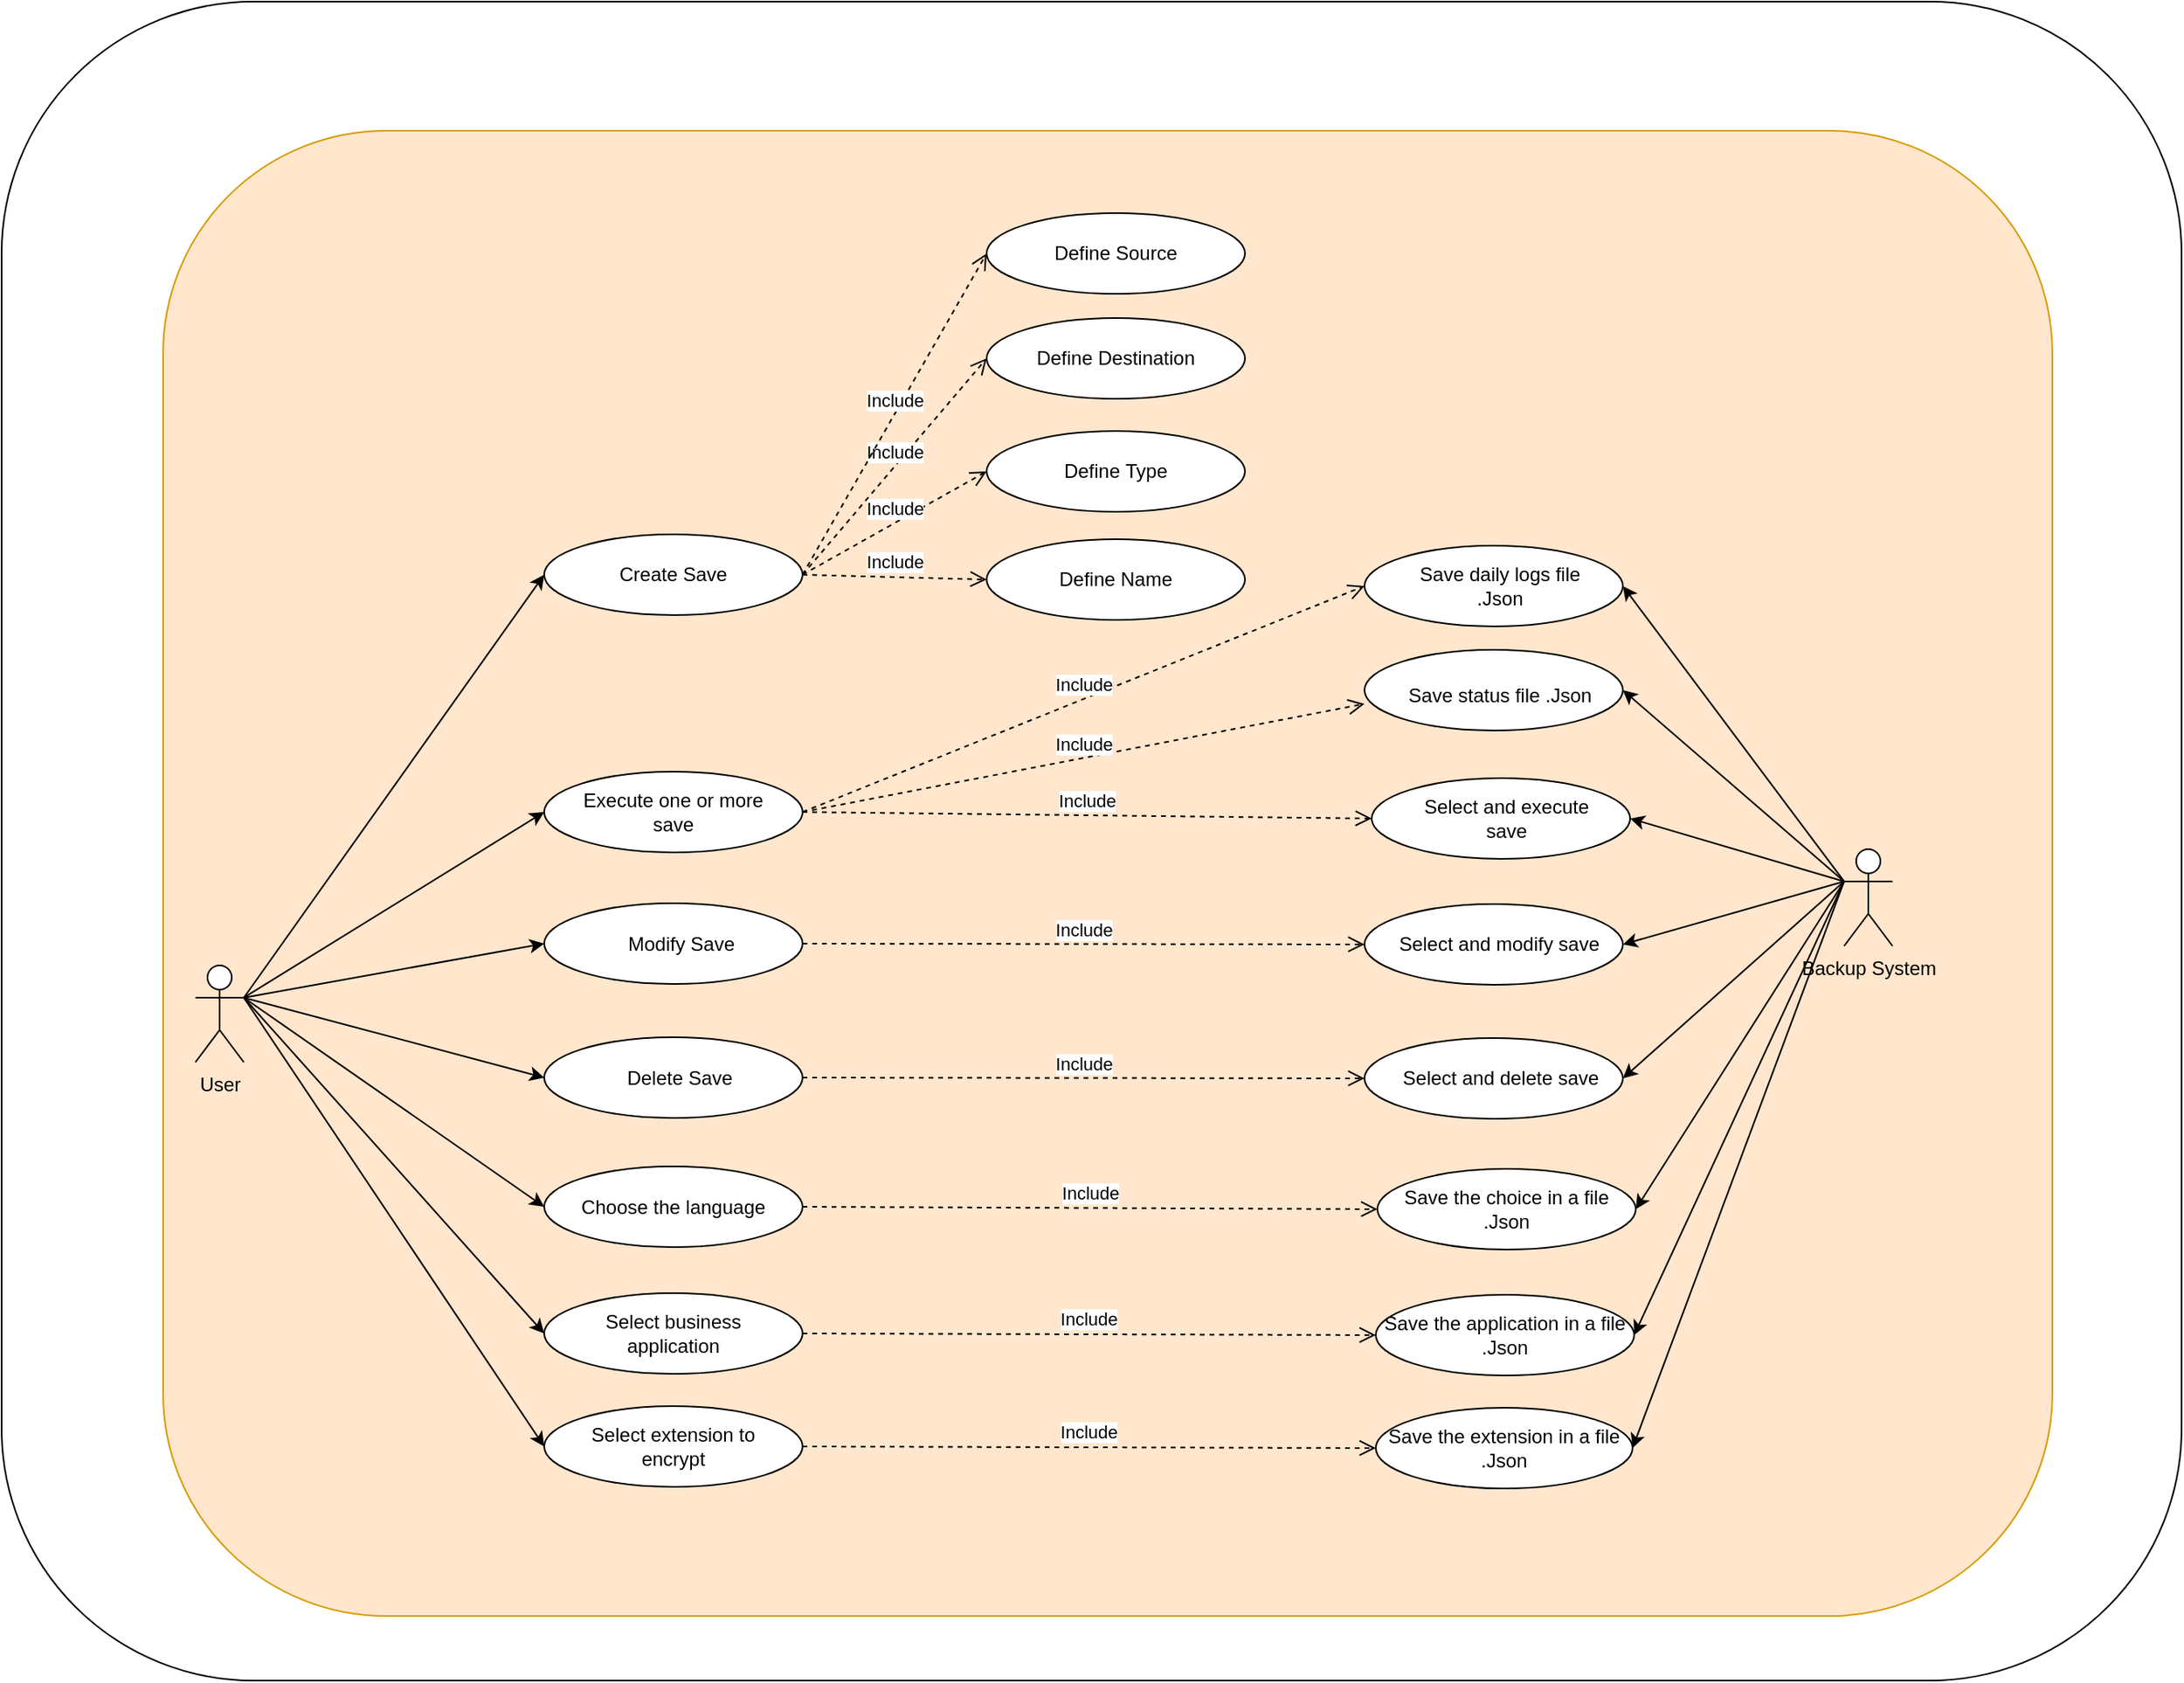 <mxfile version="20.8.20" type="device"><diagram id="C5RBs43oDa-KdzZeNtuy" name="Page-1"><mxGraphModel dx="1750" dy="917" grid="1" gridSize="10" guides="1" tooltips="1" connect="1" arrows="1" fold="1" page="1" pageScale="1" pageWidth="827" pageHeight="1169" math="0" shadow="0"><root><mxCell id="WIyWlLk6GJQsqaUBKTNV-0"/><mxCell id="WIyWlLk6GJQsqaUBKTNV-1" parent="WIyWlLk6GJQsqaUBKTNV-0"/><mxCell id="UfHHtuT-koutfG5R-ICg-61" value="" style="rounded=1;whiteSpace=wrap;html=1;" parent="WIyWlLk6GJQsqaUBKTNV-1" vertex="1"><mxGeometry x="310" y="850" width="1350" height="1040" as="geometry"/></mxCell><mxCell id="UfHHtuT-koutfG5R-ICg-60" value="" style="rounded=1;whiteSpace=wrap;html=1;fillColor=#ffe6cc;strokeColor=#d79b00;" parent="WIyWlLk6GJQsqaUBKTNV-1" vertex="1"><mxGeometry x="410" y="930" width="1170" height="920" as="geometry"/></mxCell><mxCell id="UfHHtuT-koutfG5R-ICg-1" value="" style="ellipse;whiteSpace=wrap;html=1;" parent="WIyWlLk6GJQsqaUBKTNV-1" vertex="1"><mxGeometry x="646" y="1571.5" width="160" height="50" as="geometry"/></mxCell><mxCell id="UfHHtuT-koutfG5R-ICg-2" value="" style="ellipse;whiteSpace=wrap;html=1;" parent="WIyWlLk6GJQsqaUBKTNV-1" vertex="1"><mxGeometry x="1154" y="1409" width="160" height="50" as="geometry"/></mxCell><mxCell id="UfHHtuT-koutfG5R-ICg-3" value="" style="ellipse;whiteSpace=wrap;html=1;" parent="WIyWlLk6GJQsqaUBKTNV-1" vertex="1"><mxGeometry x="1154" y="1251.5" width="160" height="50" as="geometry"/></mxCell><mxCell id="UfHHtuT-koutfG5R-ICg-4" value="Choose the language" style="text;html=1;strokeColor=none;fillColor=none;align=center;verticalAlign=middle;whiteSpace=wrap;rounded=0;" parent="WIyWlLk6GJQsqaUBKTNV-1" vertex="1"><mxGeometry x="666" y="1586.5" width="120" height="20" as="geometry"/></mxCell><mxCell id="UfHHtuT-koutfG5R-ICg-5" value="" style="ellipse;whiteSpace=wrap;html=1;" parent="WIyWlLk6GJQsqaUBKTNV-1" vertex="1"><mxGeometry x="920" y="1183" width="160" height="50" as="geometry"/></mxCell><mxCell id="UfHHtuT-koutfG5R-ICg-6" value="" style="ellipse;whiteSpace=wrap;html=1;" parent="WIyWlLk6GJQsqaUBKTNV-1" vertex="1"><mxGeometry x="920" y="1116" width="160" height="50" as="geometry"/></mxCell><mxCell id="UfHHtuT-koutfG5R-ICg-7" value="" style="ellipse;whiteSpace=wrap;html=1;" parent="WIyWlLk6GJQsqaUBKTNV-1" vertex="1"><mxGeometry x="920" y="1046" width="160" height="50" as="geometry"/></mxCell><mxCell id="UfHHtuT-koutfG5R-ICg-8" value="" style="ellipse;whiteSpace=wrap;html=1;" parent="WIyWlLk6GJQsqaUBKTNV-1" vertex="1"><mxGeometry x="920" y="981" width="160" height="50" as="geometry"/></mxCell><mxCell id="UfHHtuT-koutfG5R-ICg-9" value="Select and modify save" style="text;html=1;strokeColor=none;fillColor=none;align=center;verticalAlign=middle;whiteSpace=wrap;rounded=0;" parent="WIyWlLk6GJQsqaUBKTNV-1" vertex="1"><mxGeometry x="1174" y="1424" width="127" height="20" as="geometry"/></mxCell><mxCell id="UfHHtuT-koutfG5R-ICg-10" value="Define Name" style="text;html=1;strokeColor=none;fillColor=none;align=center;verticalAlign=middle;whiteSpace=wrap;rounded=0;" parent="WIyWlLk6GJQsqaUBKTNV-1" vertex="1"><mxGeometry x="950" y="1195.5" width="100" height="25" as="geometry"/></mxCell><mxCell id="UfHHtuT-koutfG5R-ICg-11" value="Define&amp;nbsp;Type" style="text;html=1;strokeColor=none;fillColor=none;align=center;verticalAlign=middle;whiteSpace=wrap;rounded=0;" parent="WIyWlLk6GJQsqaUBKTNV-1" vertex="1"><mxGeometry x="940" y="1131" width="120" height="20" as="geometry"/></mxCell><mxCell id="UfHHtuT-koutfG5R-ICg-12" value="Define&amp;nbsp;Source" style="text;html=1;strokeColor=none;fillColor=none;align=center;verticalAlign=middle;whiteSpace=wrap;rounded=0;" parent="WIyWlLk6GJQsqaUBKTNV-1" vertex="1"><mxGeometry x="940" y="996" width="120" height="20" as="geometry"/></mxCell><mxCell id="UfHHtuT-koutfG5R-ICg-13" value="Define&amp;nbsp;Destination" style="text;html=1;strokeColor=none;fillColor=none;align=center;verticalAlign=middle;whiteSpace=wrap;rounded=0;" parent="WIyWlLk6GJQsqaUBKTNV-1" vertex="1"><mxGeometry x="940" y="1061" width="120" height="20" as="geometry"/></mxCell><mxCell id="UfHHtuT-koutfG5R-ICg-14" value="Backup System" style="shape=umlActor;verticalLabelPosition=bottom;verticalAlign=top;html=1;outlineConnect=0;" parent="WIyWlLk6GJQsqaUBKTNV-1" vertex="1"><mxGeometry x="1451" y="1375" width="30" height="60" as="geometry"/></mxCell><mxCell id="UfHHtuT-koutfG5R-ICg-15" value="" style="endArrow=classic;html=1;rounded=0;exitX=0;exitY=0.333;exitDx=0;exitDy=0;exitPerimeter=0;entryX=1;entryY=0.5;entryDx=0;entryDy=0;" parent="WIyWlLk6GJQsqaUBKTNV-1" source="UfHHtuT-koutfG5R-ICg-14" target="UfHHtuT-koutfG5R-ICg-3" edge="1"><mxGeometry width="50" height="50" relative="1" as="geometry"><mxPoint x="1342" y="1347" as="sourcePoint"/><mxPoint x="1314" y="1388" as="targetPoint"/></mxGeometry></mxCell><mxCell id="UfHHtuT-koutfG5R-ICg-16" value="" style="endArrow=classic;html=1;rounded=0;exitX=0;exitY=0.333;exitDx=0;exitDy=0;exitPerimeter=0;entryX=1;entryY=0.5;entryDx=0;entryDy=0;" parent="WIyWlLk6GJQsqaUBKTNV-1" source="UfHHtuT-koutfG5R-ICg-14" target="UfHHtuT-koutfG5R-ICg-2" edge="1"><mxGeometry width="50" height="50" relative="1" as="geometry"><mxPoint x="1440" y="1405" as="sourcePoint"/><mxPoint x="1309" y="1448" as="targetPoint"/></mxGeometry></mxCell><mxCell id="UfHHtuT-koutfG5R-ICg-17" value="" style="endArrow=classic;html=1;rounded=0;entryX=0;entryY=0.5;entryDx=0;entryDy=0;exitX=1;exitY=0.333;exitDx=0;exitDy=0;exitPerimeter=0;" parent="WIyWlLk6GJQsqaUBKTNV-1" source="UfHHtuT-koutfG5R-ICg-27" target="UfHHtuT-koutfG5R-ICg-1" edge="1"><mxGeometry width="50" height="50" relative="1" as="geometry"><mxPoint x="502" y="1630" as="sourcePoint"/><mxPoint x="651" y="1285" as="targetPoint"/></mxGeometry></mxCell><mxCell id="UfHHtuT-koutfG5R-ICg-18" value="" style="ellipse;whiteSpace=wrap;html=1;" parent="WIyWlLk6GJQsqaUBKTNV-1" vertex="1"><mxGeometry x="646" y="1180" width="160" height="50" as="geometry"/></mxCell><mxCell id="UfHHtuT-koutfG5R-ICg-19" value="" style="ellipse;whiteSpace=wrap;html=1;" parent="WIyWlLk6GJQsqaUBKTNV-1" vertex="1"><mxGeometry x="646" y="1408.5" width="160" height="50" as="geometry"/></mxCell><mxCell id="UfHHtuT-koutfG5R-ICg-20" value="" style="ellipse;whiteSpace=wrap;html=1;" parent="WIyWlLk6GJQsqaUBKTNV-1" vertex="1"><mxGeometry x="646" y="1491.5" width="160" height="50" as="geometry"/></mxCell><mxCell id="UfHHtuT-koutfG5R-ICg-21" value="" style="ellipse;whiteSpace=wrap;html=1;" parent="WIyWlLk6GJQsqaUBKTNV-1" vertex="1"><mxGeometry x="1154" y="1492" width="160" height="50" as="geometry"/></mxCell><mxCell id="UfHHtuT-koutfG5R-ICg-22" value="" style="endArrow=classic;html=1;rounded=0;entryX=1;entryY=0.5;entryDx=0;entryDy=0;exitX=0;exitY=0.333;exitDx=0;exitDy=0;exitPerimeter=0;" parent="WIyWlLk6GJQsqaUBKTNV-1" source="UfHHtuT-koutfG5R-ICg-14" target="UfHHtuT-koutfG5R-ICg-21" edge="1"><mxGeometry width="50" height="50" relative="1" as="geometry"><mxPoint x="1431" y="1398" as="sourcePoint"/><mxPoint x="1324" y="1410" as="targetPoint"/></mxGeometry></mxCell><mxCell id="UfHHtuT-koutfG5R-ICg-23" value="Create Save" style="text;html=1;strokeColor=none;fillColor=none;align=center;verticalAlign=middle;whiteSpace=wrap;rounded=0;" parent="WIyWlLk6GJQsqaUBKTNV-1" vertex="1"><mxGeometry x="661" y="1195" width="130" height="20" as="geometry"/></mxCell><mxCell id="UfHHtuT-koutfG5R-ICg-24" value="Delete Save" style="text;html=1;strokeColor=none;fillColor=none;align=center;verticalAlign=middle;whiteSpace=wrap;rounded=0;" parent="WIyWlLk6GJQsqaUBKTNV-1" vertex="1"><mxGeometry x="665" y="1506.5" width="130" height="20" as="geometry"/></mxCell><mxCell id="UfHHtuT-koutfG5R-ICg-25" value="Modify Save" style="text;html=1;strokeColor=none;fillColor=none;align=center;verticalAlign=middle;whiteSpace=wrap;rounded=0;" parent="WIyWlLk6GJQsqaUBKTNV-1" vertex="1"><mxGeometry x="666" y="1423.5" width="130" height="20" as="geometry"/></mxCell><mxCell id="UfHHtuT-koutfG5R-ICg-26" value="Select and delete save" style="text;html=1;strokeColor=none;fillColor=none;align=center;verticalAlign=middle;whiteSpace=wrap;rounded=0;" parent="WIyWlLk6GJQsqaUBKTNV-1" vertex="1"><mxGeometry x="1170" y="1507" width="137" height="20" as="geometry"/></mxCell><mxCell id="UfHHtuT-koutfG5R-ICg-27" value="User" style="shape=umlActor;verticalLabelPosition=bottom;verticalAlign=top;html=1;outlineConnect=0;" parent="WIyWlLk6GJQsqaUBKTNV-1" vertex="1"><mxGeometry x="430" y="1447" width="30" height="60" as="geometry"/></mxCell><mxCell id="UfHHtuT-koutfG5R-ICg-28" value="Include" style="html=1;verticalAlign=bottom;endArrow=open;dashed=1;endSize=8;rounded=0;exitX=1;exitY=0.5;exitDx=0;exitDy=0;entryX=0;entryY=0.5;entryDx=0;entryDy=0;" parent="WIyWlLk6GJQsqaUBKTNV-1" source="UfHHtuT-koutfG5R-ICg-19" target="UfHHtuT-koutfG5R-ICg-2" edge="1"><mxGeometry relative="1" as="geometry"><mxPoint x="901" y="1528" as="sourcePoint"/><mxPoint x="975" y="1410" as="targetPoint"/></mxGeometry></mxCell><mxCell id="UfHHtuT-koutfG5R-ICg-29" value="Include" style="html=1;verticalAlign=bottom;endArrow=open;dashed=1;endSize=8;rounded=0;exitX=1;exitY=0.5;exitDx=0;exitDy=0;entryX=0;entryY=0.5;entryDx=0;entryDy=0;" parent="WIyWlLk6GJQsqaUBKTNV-1" source="UfHHtuT-koutfG5R-ICg-20" target="UfHHtuT-koutfG5R-ICg-21" edge="1"><mxGeometry relative="1" as="geometry"><mxPoint x="831" y="1564" as="sourcePoint"/><mxPoint x="1184" y="1564" as="targetPoint"/></mxGeometry></mxCell><mxCell id="UfHHtuT-koutfG5R-ICg-30" value="" style="endArrow=classic;html=1;rounded=0;entryX=0;entryY=0.5;entryDx=0;entryDy=0;exitX=1;exitY=0.333;exitDx=0;exitDy=0;exitPerimeter=0;" parent="WIyWlLk6GJQsqaUBKTNV-1" source="UfHHtuT-koutfG5R-ICg-27" target="UfHHtuT-koutfG5R-ICg-20" edge="1"><mxGeometry width="50" height="50" relative="1" as="geometry"><mxPoint x="461" y="1477" as="sourcePoint"/><mxPoint x="651" y="1645" as="targetPoint"/></mxGeometry></mxCell><mxCell id="UfHHtuT-koutfG5R-ICg-31" value="" style="endArrow=classic;html=1;rounded=0;entryX=0;entryY=0.5;entryDx=0;entryDy=0;exitX=1;exitY=0.333;exitDx=0;exitDy=0;exitPerimeter=0;" parent="WIyWlLk6GJQsqaUBKTNV-1" source="UfHHtuT-koutfG5R-ICg-27" target="UfHHtuT-koutfG5R-ICg-19" edge="1"><mxGeometry width="50" height="50" relative="1" as="geometry"><mxPoint x="470" y="1477" as="sourcePoint"/><mxPoint x="651" y="1565" as="targetPoint"/></mxGeometry></mxCell><mxCell id="UfHHtuT-koutfG5R-ICg-32" value="" style="endArrow=classic;html=1;rounded=0;entryX=0;entryY=0.5;entryDx=0;entryDy=0;exitX=1;exitY=0.333;exitDx=0;exitDy=0;exitPerimeter=0;" parent="WIyWlLk6GJQsqaUBKTNV-1" source="UfHHtuT-koutfG5R-ICg-27" target="UfHHtuT-koutfG5R-ICg-18" edge="1"><mxGeometry width="50" height="50" relative="1" as="geometry"><mxPoint x="470" y="1477" as="sourcePoint"/><mxPoint x="651" y="1482" as="targetPoint"/></mxGeometry></mxCell><mxCell id="UfHHtuT-koutfG5R-ICg-33" value="" style="ellipse;whiteSpace=wrap;html=1;" parent="WIyWlLk6GJQsqaUBKTNV-1" vertex="1"><mxGeometry x="646" y="1327" width="160" height="50" as="geometry"/></mxCell><mxCell id="UfHHtuT-koutfG5R-ICg-34" value="" style="endArrow=classic;html=1;rounded=0;entryX=0;entryY=0.5;entryDx=0;entryDy=0;exitX=1;exitY=0.333;exitDx=0;exitDy=0;exitPerimeter=0;" parent="WIyWlLk6GJQsqaUBKTNV-1" source="UfHHtuT-koutfG5R-ICg-27" target="UfHHtuT-koutfG5R-ICg-33" edge="1"><mxGeometry width="50" height="50" relative="1" as="geometry"><mxPoint x="470" y="1477" as="sourcePoint"/><mxPoint x="656" y="1548.5" as="targetPoint"/></mxGeometry></mxCell><mxCell id="UfHHtuT-koutfG5R-ICg-35" value="Execute one or more save" style="text;html=1;strokeColor=none;fillColor=none;align=center;verticalAlign=middle;whiteSpace=wrap;rounded=0;" parent="WIyWlLk6GJQsqaUBKTNV-1" vertex="1"><mxGeometry x="661" y="1342" width="130" height="20" as="geometry"/></mxCell><mxCell id="UfHHtuT-koutfG5R-ICg-36" value="" style="ellipse;whiteSpace=wrap;html=1;" parent="WIyWlLk6GJQsqaUBKTNV-1" vertex="1"><mxGeometry x="1158.5" y="1331" width="160" height="50" as="geometry"/></mxCell><mxCell id="UfHHtuT-koutfG5R-ICg-37" value="" style="endArrow=classic;html=1;rounded=0;exitX=0;exitY=0.333;exitDx=0;exitDy=0;exitPerimeter=0;entryX=1;entryY=0.5;entryDx=0;entryDy=0;" parent="WIyWlLk6GJQsqaUBKTNV-1" source="UfHHtuT-koutfG5R-ICg-14" target="UfHHtuT-koutfG5R-ICg-36" edge="1"><mxGeometry width="50" height="50" relative="1" as="geometry"><mxPoint x="1451" y="1317.5" as="sourcePoint"/><mxPoint x="1314" y="1310.5" as="targetPoint"/></mxGeometry></mxCell><mxCell id="UfHHtuT-koutfG5R-ICg-38" value="" style="ellipse;whiteSpace=wrap;html=1;" parent="WIyWlLk6GJQsqaUBKTNV-1" vertex="1"><mxGeometry x="1154" y="1187" width="160" height="50" as="geometry"/></mxCell><mxCell id="UfHHtuT-koutfG5R-ICg-39" value="Save status file .Json" style="text;html=1;strokeColor=none;fillColor=none;align=center;verticalAlign=middle;whiteSpace=wrap;rounded=0;" parent="WIyWlLk6GJQsqaUBKTNV-1" vertex="1"><mxGeometry x="1172.5" y="1270" width="130" height="20" as="geometry"/></mxCell><mxCell id="UfHHtuT-koutfG5R-ICg-40" value="" style="endArrow=classic;html=1;rounded=0;exitX=0;exitY=0.333;exitDx=0;exitDy=0;exitPerimeter=0;entryX=1;entryY=0.5;entryDx=0;entryDy=0;" parent="WIyWlLk6GJQsqaUBKTNV-1" source="UfHHtuT-koutfG5R-ICg-14" target="UfHHtuT-koutfG5R-ICg-38" edge="1"><mxGeometry width="50" height="50" relative="1" as="geometry"><mxPoint x="1451" y="1249.5" as="sourcePoint"/><mxPoint x="1314" y="1242.5" as="targetPoint"/></mxGeometry></mxCell><mxCell id="UfHHtuT-koutfG5R-ICg-41" value="Include" style="html=1;verticalAlign=bottom;endArrow=open;dashed=1;endSize=8;rounded=0;exitX=1;exitY=0.5;exitDx=0;exitDy=0;entryX=0;entryY=0.5;entryDx=0;entryDy=0;" parent="WIyWlLk6GJQsqaUBKTNV-1" source="UfHHtuT-koutfG5R-ICg-33" target="UfHHtuT-koutfG5R-ICg-36" edge="1"><mxGeometry relative="1" as="geometry"><mxPoint x="816" y="1467" as="sourcePoint"/><mxPoint x="1164" y="1470.5" as="targetPoint"/></mxGeometry></mxCell><mxCell id="UfHHtuT-koutfG5R-ICg-42" value="Select and execute save" style="text;html=1;strokeColor=none;fillColor=none;align=center;verticalAlign=middle;whiteSpace=wrap;rounded=0;" parent="WIyWlLk6GJQsqaUBKTNV-1" vertex="1"><mxGeometry x="1177" y="1346" width="130" height="20" as="geometry"/></mxCell><mxCell id="UfHHtuT-koutfG5R-ICg-43" value="Save daily logs file .Json" style="text;html=1;strokeColor=none;fillColor=none;align=center;verticalAlign=middle;whiteSpace=wrap;rounded=0;" parent="WIyWlLk6GJQsqaUBKTNV-1" vertex="1"><mxGeometry x="1172.5" y="1202" width="130" height="20" as="geometry"/></mxCell><mxCell id="UfHHtuT-koutfG5R-ICg-44" value="Include" style="html=1;verticalAlign=bottom;endArrow=open;dashed=1;endSize=8;rounded=0;exitX=1;exitY=0.5;exitDx=0;exitDy=0;entryX=0;entryY=0.67;entryDx=0;entryDy=0;entryPerimeter=0;" parent="WIyWlLk6GJQsqaUBKTNV-1" source="UfHHtuT-koutfG5R-ICg-33" target="UfHHtuT-koutfG5R-ICg-3" edge="1"><mxGeometry relative="1" as="geometry"><mxPoint x="816" y="1467" as="sourcePoint"/><mxPoint x="1413" y="1630" as="targetPoint"/></mxGeometry></mxCell><mxCell id="UfHHtuT-koutfG5R-ICg-45" value="Include" style="html=1;verticalAlign=bottom;endArrow=open;dashed=1;endSize=8;rounded=0;exitX=1;exitY=0.5;exitDx=0;exitDy=0;entryX=0;entryY=0.5;entryDx=0;entryDy=0;" parent="WIyWlLk6GJQsqaUBKTNV-1" source="UfHHtuT-koutfG5R-ICg-33" target="UfHHtuT-koutfG5R-ICg-38" edge="1"><mxGeometry relative="1" as="geometry"><mxPoint x="816" y="1467" as="sourcePoint"/><mxPoint x="1164" y="1398" as="targetPoint"/></mxGeometry></mxCell><mxCell id="UfHHtuT-koutfG5R-ICg-46" value="Include" style="html=1;verticalAlign=bottom;endArrow=open;dashed=1;endSize=8;rounded=0;exitX=1;exitY=0.5;exitDx=0;exitDy=0;entryX=0;entryY=0.5;entryDx=0;entryDy=0;" parent="WIyWlLk6GJQsqaUBKTNV-1" source="UfHHtuT-koutfG5R-ICg-18" target="UfHHtuT-koutfG5R-ICg-5" edge="1"><mxGeometry relative="1" as="geometry"><mxPoint x="816" y="1467" as="sourcePoint"/><mxPoint x="1164" y="1325" as="targetPoint"/></mxGeometry></mxCell><mxCell id="UfHHtuT-koutfG5R-ICg-47" value="Include" style="html=1;verticalAlign=bottom;endArrow=open;dashed=1;endSize=8;rounded=0;exitX=1;exitY=0.5;exitDx=0;exitDy=0;entryX=0;entryY=0.5;entryDx=0;entryDy=0;" parent="WIyWlLk6GJQsqaUBKTNV-1" source="UfHHtuT-koutfG5R-ICg-18" target="UfHHtuT-koutfG5R-ICg-6" edge="1"><mxGeometry relative="1" as="geometry"><mxPoint x="816" y="1215" as="sourcePoint"/><mxPoint x="930" y="1302" as="targetPoint"/></mxGeometry></mxCell><mxCell id="UfHHtuT-koutfG5R-ICg-48" value="Include" style="html=1;verticalAlign=bottom;endArrow=open;dashed=1;endSize=8;rounded=0;exitX=1;exitY=0.5;exitDx=0;exitDy=0;entryX=0;entryY=0.5;entryDx=0;entryDy=0;" parent="WIyWlLk6GJQsqaUBKTNV-1" source="UfHHtuT-koutfG5R-ICg-18" target="UfHHtuT-koutfG5R-ICg-7" edge="1"><mxGeometry relative="1" as="geometry"><mxPoint x="816" y="1215" as="sourcePoint"/><mxPoint x="930" y="1235" as="targetPoint"/></mxGeometry></mxCell><mxCell id="UfHHtuT-koutfG5R-ICg-49" value="Include" style="html=1;verticalAlign=bottom;endArrow=open;dashed=1;endSize=8;rounded=0;exitX=1;exitY=0.5;exitDx=0;exitDy=0;entryX=0;entryY=0.5;entryDx=0;entryDy=0;" parent="WIyWlLk6GJQsqaUBKTNV-1" source="UfHHtuT-koutfG5R-ICg-18" target="UfHHtuT-koutfG5R-ICg-8" edge="1"><mxGeometry relative="1" as="geometry"><mxPoint x="816" y="1215" as="sourcePoint"/><mxPoint x="930" y="1165" as="targetPoint"/></mxGeometry></mxCell><mxCell id="UfHHtuT-koutfG5R-ICg-50" value="Include" style="html=1;verticalAlign=bottom;endArrow=open;dashed=1;endSize=8;rounded=0;exitX=1;exitY=0.5;exitDx=0;exitDy=0;entryX=0;entryY=0.5;entryDx=0;entryDy=0;" parent="WIyWlLk6GJQsqaUBKTNV-1" source="UfHHtuT-koutfG5R-ICg-1" target="UfHHtuT-koutfG5R-ICg-51" edge="1"><mxGeometry relative="1" as="geometry"><mxPoint x="806" y="1702.5" as="sourcePoint"/><mxPoint x="1154" y="1700.5" as="targetPoint"/></mxGeometry></mxCell><mxCell id="UfHHtuT-koutfG5R-ICg-51" value="Save the choice in a file .Json" style="ellipse;whiteSpace=wrap;html=1;" parent="WIyWlLk6GJQsqaUBKTNV-1" vertex="1"><mxGeometry x="1162" y="1573" width="160" height="50" as="geometry"/></mxCell><mxCell id="UfHHtuT-koutfG5R-ICg-52" value="" style="endArrow=classic;html=1;rounded=0;entryX=1;entryY=0.5;entryDx=0;entryDy=0;exitX=0;exitY=0.333;exitDx=0;exitDy=0;exitPerimeter=0;" parent="WIyWlLk6GJQsqaUBKTNV-1" target="UfHHtuT-koutfG5R-ICg-51" edge="1" source="UfHHtuT-koutfG5R-ICg-14"><mxGeometry width="50" height="50" relative="1" as="geometry"><mxPoint x="1451" y="1388" as="sourcePoint"/><mxPoint x="1324" y="1558" as="targetPoint"/></mxGeometry></mxCell><mxCell id="UfHHtuT-koutfG5R-ICg-53" value="" style="endArrow=classic;html=1;rounded=0;exitX=1;exitY=0.333;exitDx=0;exitDy=0;exitPerimeter=0;entryX=0;entryY=0.5;entryDx=0;entryDy=0;" parent="WIyWlLk6GJQsqaUBKTNV-1" source="UfHHtuT-koutfG5R-ICg-27" target="UfHHtuT-koutfG5R-ICg-54" edge="1"><mxGeometry width="50" height="50" relative="1" as="geometry"><mxPoint x="470" y="1477" as="sourcePoint"/><mxPoint x="630" y="1670" as="targetPoint"/></mxGeometry></mxCell><mxCell id="UfHHtuT-koutfG5R-ICg-54" value="" style="ellipse;whiteSpace=wrap;html=1;" parent="WIyWlLk6GJQsqaUBKTNV-1" vertex="1"><mxGeometry x="646" y="1650" width="160" height="50" as="geometry"/></mxCell><mxCell id="UfHHtuT-koutfG5R-ICg-55" value="Select&amp;nbsp;business application" style="text;html=1;strokeColor=none;fillColor=none;align=center;verticalAlign=middle;whiteSpace=wrap;rounded=0;" parent="WIyWlLk6GJQsqaUBKTNV-1" vertex="1"><mxGeometry x="666" y="1665" width="120" height="20" as="geometry"/></mxCell><mxCell id="UfHHtuT-koutfG5R-ICg-56" value="Include" style="html=1;verticalAlign=bottom;endArrow=open;dashed=1;endSize=8;rounded=0;exitX=1;exitY=0.5;exitDx=0;exitDy=0;entryX=0;entryY=0.5;entryDx=0;entryDy=0;" parent="WIyWlLk6GJQsqaUBKTNV-1" source="UfHHtuT-koutfG5R-ICg-54" target="UfHHtuT-koutfG5R-ICg-57" edge="1"><mxGeometry relative="1" as="geometry"><mxPoint x="860" y="1685" as="sourcePoint"/><mxPoint x="1140" y="1680" as="targetPoint"/></mxGeometry></mxCell><mxCell id="UfHHtuT-koutfG5R-ICg-57" value="Save the application in a file .Json" style="ellipse;whiteSpace=wrap;html=1;" parent="WIyWlLk6GJQsqaUBKTNV-1" vertex="1"><mxGeometry x="1161" y="1651" width="160" height="50" as="geometry"/></mxCell><mxCell id="UfHHtuT-koutfG5R-ICg-59" value="" style="endArrow=classic;html=1;rounded=0;entryX=1;entryY=0.5;entryDx=0;entryDy=0;exitX=0;exitY=0.333;exitDx=0;exitDy=0;exitPerimeter=0;" parent="WIyWlLk6GJQsqaUBKTNV-1" target="UfHHtuT-koutfG5R-ICg-57" edge="1" source="UfHHtuT-koutfG5R-ICg-14"><mxGeometry width="50" height="50" relative="1" as="geometry"><mxPoint x="1450" y="1390" as="sourcePoint"/><mxPoint x="1332" y="1608" as="targetPoint"/></mxGeometry></mxCell><mxCell id="Ym0SxZPLyLWH6WexP9Pw-0" value="" style="ellipse;whiteSpace=wrap;html=1;" vertex="1" parent="WIyWlLk6GJQsqaUBKTNV-1"><mxGeometry x="646" y="1720" width="160" height="50" as="geometry"/></mxCell><mxCell id="Ym0SxZPLyLWH6WexP9Pw-1" value="Select extension to encrypt" style="text;html=1;strokeColor=none;fillColor=none;align=center;verticalAlign=middle;whiteSpace=wrap;rounded=0;" vertex="1" parent="WIyWlLk6GJQsqaUBKTNV-1"><mxGeometry x="666" y="1735" width="120" height="20" as="geometry"/></mxCell><mxCell id="Ym0SxZPLyLWH6WexP9Pw-2" value="Include" style="html=1;verticalAlign=bottom;endArrow=open;dashed=1;endSize=8;rounded=0;exitX=1;exitY=0.5;exitDx=0;exitDy=0;entryX=0;entryY=0.5;entryDx=0;entryDy=0;" edge="1" parent="WIyWlLk6GJQsqaUBKTNV-1" source="Ym0SxZPLyLWH6WexP9Pw-0" target="Ym0SxZPLyLWH6WexP9Pw-3"><mxGeometry relative="1" as="geometry"><mxPoint x="860" y="1755" as="sourcePoint"/><mxPoint x="1140" y="1750" as="targetPoint"/></mxGeometry></mxCell><mxCell id="Ym0SxZPLyLWH6WexP9Pw-3" value="Save the extension in a file .Json" style="ellipse;whiteSpace=wrap;html=1;" vertex="1" parent="WIyWlLk6GJQsqaUBKTNV-1"><mxGeometry x="1161" y="1721" width="159" height="50" as="geometry"/></mxCell><mxCell id="Ym0SxZPLyLWH6WexP9Pw-4" value="" style="endArrow=classic;html=1;rounded=0;entryX=0;entryY=0.5;entryDx=0;entryDy=0;exitX=1;exitY=0.333;exitDx=0;exitDy=0;exitPerimeter=0;" edge="1" parent="WIyWlLk6GJQsqaUBKTNV-1" source="UfHHtuT-koutfG5R-ICg-27" target="Ym0SxZPLyLWH6WexP9Pw-0"><mxGeometry width="50" height="50" relative="1" as="geometry"><mxPoint x="460" y="1460" as="sourcePoint"/><mxPoint x="656" y="1685" as="targetPoint"/></mxGeometry></mxCell><mxCell id="Ym0SxZPLyLWH6WexP9Pw-5" value="" style="endArrow=classic;html=1;rounded=0;entryX=1;entryY=0.5;entryDx=0;entryDy=0;exitX=0;exitY=0.333;exitDx=0;exitDy=0;exitPerimeter=0;" edge="1" parent="WIyWlLk6GJQsqaUBKTNV-1" source="UfHHtuT-koutfG5R-ICg-14" target="Ym0SxZPLyLWH6WexP9Pw-3"><mxGeometry width="50" height="50" relative="1" as="geometry"><mxPoint x="1460" y="1400" as="sourcePoint"/><mxPoint x="1331" y="1686" as="targetPoint"/></mxGeometry></mxCell></root></mxGraphModel></diagram></mxfile>